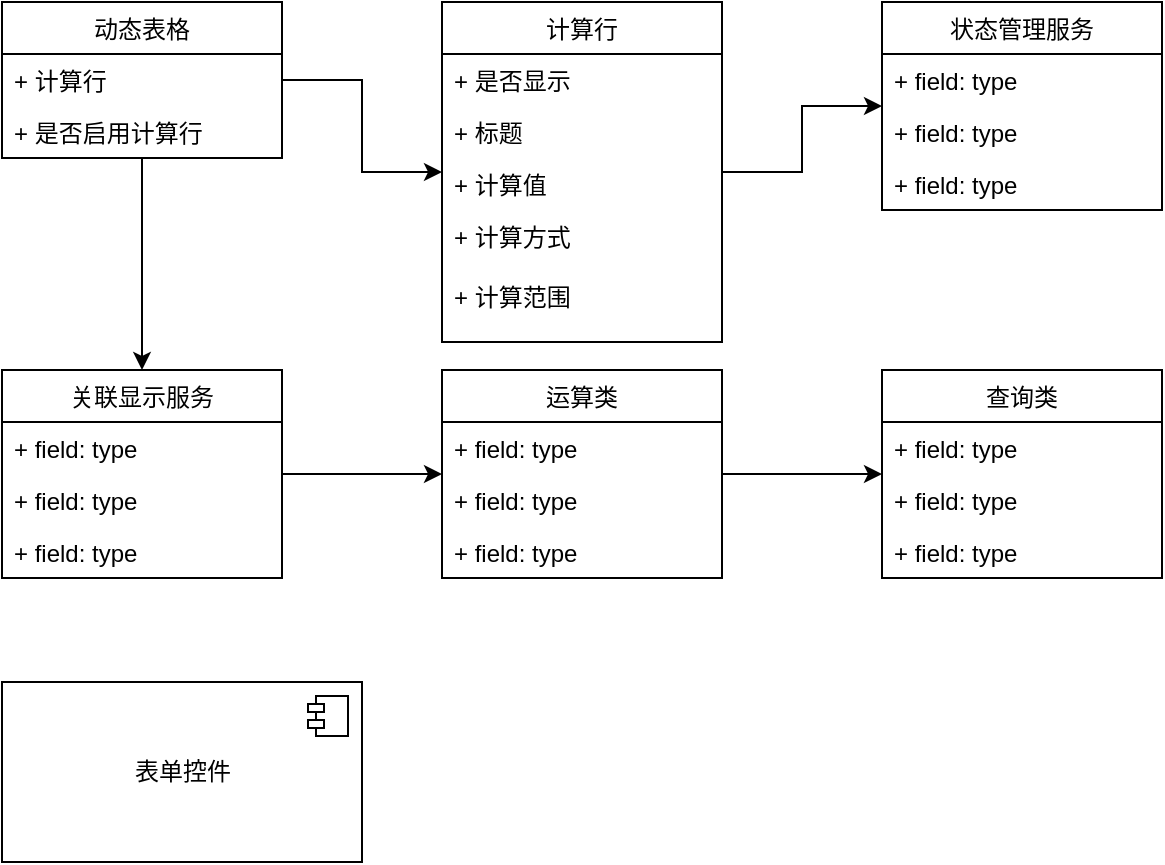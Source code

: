 <mxfile version="12.7.2" type="github">
  <diagram id="nONvpphCcl9Pdm24LxHD" name="Page-1">
    <mxGraphModel dx="1186" dy="565" grid="1" gridSize="10" guides="1" tooltips="1" connect="1" arrows="1" fold="1" page="1" pageScale="1" pageWidth="827" pageHeight="1169" math="0" shadow="0">
      <root>
        <mxCell id="0" />
        <mxCell id="1" parent="0" />
        <mxCell id="piX_HlZ3gfWGILaUutzR-9" value="" style="edgeStyle=orthogonalEdgeStyle;rounded=0;orthogonalLoop=1;jettySize=auto;html=1;" edge="1" parent="1" source="piX_HlZ3gfWGILaUutzR-1" target="piX_HlZ3gfWGILaUutzR-5">
          <mxGeometry relative="1" as="geometry" />
        </mxCell>
        <mxCell id="piX_HlZ3gfWGILaUutzR-19" value="" style="edgeStyle=orthogonalEdgeStyle;rounded=0;orthogonalLoop=1;jettySize=auto;html=1;" edge="1" parent="1" source="piX_HlZ3gfWGILaUutzR-1" target="piX_HlZ3gfWGILaUutzR-15">
          <mxGeometry relative="1" as="geometry" />
        </mxCell>
        <mxCell id="piX_HlZ3gfWGILaUutzR-1" value="动态表格" style="swimlane;fontStyle=0;childLayout=stackLayout;horizontal=1;startSize=26;fillColor=none;horizontalStack=0;resizeParent=1;resizeParentMax=0;resizeLast=0;collapsible=1;marginBottom=0;" vertex="1" parent="1">
          <mxGeometry x="180" y="180" width="140" height="78" as="geometry" />
        </mxCell>
        <mxCell id="piX_HlZ3gfWGILaUutzR-2" value="+ 计算行" style="text;strokeColor=none;fillColor=none;align=left;verticalAlign=top;spacingLeft=4;spacingRight=4;overflow=hidden;rotatable=0;points=[[0,0.5],[1,0.5]];portConstraint=eastwest;" vertex="1" parent="piX_HlZ3gfWGILaUutzR-1">
          <mxGeometry y="26" width="140" height="26" as="geometry" />
        </mxCell>
        <mxCell id="piX_HlZ3gfWGILaUutzR-3" value="+ 是否启用计算行" style="text;strokeColor=none;fillColor=none;align=left;verticalAlign=top;spacingLeft=4;spacingRight=4;overflow=hidden;rotatable=0;points=[[0,0.5],[1,0.5]];portConstraint=eastwest;" vertex="1" parent="piX_HlZ3gfWGILaUutzR-1">
          <mxGeometry y="52" width="140" height="26" as="geometry" />
        </mxCell>
        <mxCell id="piX_HlZ3gfWGILaUutzR-24" value="" style="edgeStyle=orthogonalEdgeStyle;rounded=0;orthogonalLoop=1;jettySize=auto;html=1;" edge="1" parent="1" source="piX_HlZ3gfWGILaUutzR-15" target="piX_HlZ3gfWGILaUutzR-20">
          <mxGeometry relative="1" as="geometry" />
        </mxCell>
        <mxCell id="piX_HlZ3gfWGILaUutzR-15" value="关联显示服务" style="swimlane;fontStyle=0;childLayout=stackLayout;horizontal=1;startSize=26;fillColor=none;horizontalStack=0;resizeParent=1;resizeParentMax=0;resizeLast=0;collapsible=1;marginBottom=0;" vertex="1" parent="1">
          <mxGeometry x="180" y="364" width="140" height="104" as="geometry" />
        </mxCell>
        <mxCell id="piX_HlZ3gfWGILaUutzR-16" value="+ field: type" style="text;strokeColor=none;fillColor=none;align=left;verticalAlign=top;spacingLeft=4;spacingRight=4;overflow=hidden;rotatable=0;points=[[0,0.5],[1,0.5]];portConstraint=eastwest;" vertex="1" parent="piX_HlZ3gfWGILaUutzR-15">
          <mxGeometry y="26" width="140" height="26" as="geometry" />
        </mxCell>
        <mxCell id="piX_HlZ3gfWGILaUutzR-17" value="+ field: type" style="text;strokeColor=none;fillColor=none;align=left;verticalAlign=top;spacingLeft=4;spacingRight=4;overflow=hidden;rotatable=0;points=[[0,0.5],[1,0.5]];portConstraint=eastwest;" vertex="1" parent="piX_HlZ3gfWGILaUutzR-15">
          <mxGeometry y="52" width="140" height="26" as="geometry" />
        </mxCell>
        <mxCell id="piX_HlZ3gfWGILaUutzR-18" value="+ field: type" style="text;strokeColor=none;fillColor=none;align=left;verticalAlign=top;spacingLeft=4;spacingRight=4;overflow=hidden;rotatable=0;points=[[0,0.5],[1,0.5]];portConstraint=eastwest;" vertex="1" parent="piX_HlZ3gfWGILaUutzR-15">
          <mxGeometry y="78" width="140" height="26" as="geometry" />
        </mxCell>
        <mxCell id="piX_HlZ3gfWGILaUutzR-29" value="" style="edgeStyle=orthogonalEdgeStyle;rounded=0;orthogonalLoop=1;jettySize=auto;html=1;" edge="1" parent="1" source="piX_HlZ3gfWGILaUutzR-20" target="piX_HlZ3gfWGILaUutzR-25">
          <mxGeometry relative="1" as="geometry" />
        </mxCell>
        <mxCell id="piX_HlZ3gfWGILaUutzR-20" value="运算类" style="swimlane;fontStyle=0;childLayout=stackLayout;horizontal=1;startSize=26;fillColor=none;horizontalStack=0;resizeParent=1;resizeParentMax=0;resizeLast=0;collapsible=1;marginBottom=0;" vertex="1" parent="1">
          <mxGeometry x="400" y="364" width="140" height="104" as="geometry" />
        </mxCell>
        <mxCell id="piX_HlZ3gfWGILaUutzR-21" value="+ field: type" style="text;strokeColor=none;fillColor=none;align=left;verticalAlign=top;spacingLeft=4;spacingRight=4;overflow=hidden;rotatable=0;points=[[0,0.5],[1,0.5]];portConstraint=eastwest;" vertex="1" parent="piX_HlZ3gfWGILaUutzR-20">
          <mxGeometry y="26" width="140" height="26" as="geometry" />
        </mxCell>
        <mxCell id="piX_HlZ3gfWGILaUutzR-22" value="+ field: type" style="text;strokeColor=none;fillColor=none;align=left;verticalAlign=top;spacingLeft=4;spacingRight=4;overflow=hidden;rotatable=0;points=[[0,0.5],[1,0.5]];portConstraint=eastwest;" vertex="1" parent="piX_HlZ3gfWGILaUutzR-20">
          <mxGeometry y="52" width="140" height="26" as="geometry" />
        </mxCell>
        <mxCell id="piX_HlZ3gfWGILaUutzR-23" value="+ field: type" style="text;strokeColor=none;fillColor=none;align=left;verticalAlign=top;spacingLeft=4;spacingRight=4;overflow=hidden;rotatable=0;points=[[0,0.5],[1,0.5]];portConstraint=eastwest;" vertex="1" parent="piX_HlZ3gfWGILaUutzR-20">
          <mxGeometry y="78" width="140" height="26" as="geometry" />
        </mxCell>
        <mxCell id="piX_HlZ3gfWGILaUutzR-25" value="查询类" style="swimlane;fontStyle=0;childLayout=stackLayout;horizontal=1;startSize=26;fillColor=none;horizontalStack=0;resizeParent=1;resizeParentMax=0;resizeLast=0;collapsible=1;marginBottom=0;" vertex="1" parent="1">
          <mxGeometry x="620" y="364" width="140" height="104" as="geometry" />
        </mxCell>
        <mxCell id="piX_HlZ3gfWGILaUutzR-26" value="+ field: type" style="text;strokeColor=none;fillColor=none;align=left;verticalAlign=top;spacingLeft=4;spacingRight=4;overflow=hidden;rotatable=0;points=[[0,0.5],[1,0.5]];portConstraint=eastwest;" vertex="1" parent="piX_HlZ3gfWGILaUutzR-25">
          <mxGeometry y="26" width="140" height="26" as="geometry" />
        </mxCell>
        <mxCell id="piX_HlZ3gfWGILaUutzR-27" value="+ field: type" style="text;strokeColor=none;fillColor=none;align=left;verticalAlign=top;spacingLeft=4;spacingRight=4;overflow=hidden;rotatable=0;points=[[0,0.5],[1,0.5]];portConstraint=eastwest;" vertex="1" parent="piX_HlZ3gfWGILaUutzR-25">
          <mxGeometry y="52" width="140" height="26" as="geometry" />
        </mxCell>
        <mxCell id="piX_HlZ3gfWGILaUutzR-28" value="+ field: type" style="text;strokeColor=none;fillColor=none;align=left;verticalAlign=top;spacingLeft=4;spacingRight=4;overflow=hidden;rotatable=0;points=[[0,0.5],[1,0.5]];portConstraint=eastwest;" vertex="1" parent="piX_HlZ3gfWGILaUutzR-25">
          <mxGeometry y="78" width="140" height="26" as="geometry" />
        </mxCell>
        <mxCell id="piX_HlZ3gfWGILaUutzR-14" value="" style="edgeStyle=orthogonalEdgeStyle;rounded=0;orthogonalLoop=1;jettySize=auto;html=1;" edge="1" parent="1" source="piX_HlZ3gfWGILaUutzR-5" target="piX_HlZ3gfWGILaUutzR-10">
          <mxGeometry relative="1" as="geometry" />
        </mxCell>
        <mxCell id="piX_HlZ3gfWGILaUutzR-5" value="计算行" style="swimlane;fontStyle=0;childLayout=stackLayout;horizontal=1;startSize=26;fillColor=none;horizontalStack=0;resizeParent=1;resizeParentMax=0;resizeLast=0;collapsible=1;marginBottom=0;" vertex="1" parent="1">
          <mxGeometry x="400" y="180" width="140" height="170" as="geometry" />
        </mxCell>
        <mxCell id="piX_HlZ3gfWGILaUutzR-6" value="+ 是否显示" style="text;strokeColor=none;fillColor=none;align=left;verticalAlign=top;spacingLeft=4;spacingRight=4;overflow=hidden;rotatable=0;points=[[0,0.5],[1,0.5]];portConstraint=eastwest;" vertex="1" parent="piX_HlZ3gfWGILaUutzR-5">
          <mxGeometry y="26" width="140" height="26" as="geometry" />
        </mxCell>
        <mxCell id="piX_HlZ3gfWGILaUutzR-7" value="+ 标题" style="text;strokeColor=none;fillColor=none;align=left;verticalAlign=top;spacingLeft=4;spacingRight=4;overflow=hidden;rotatable=0;points=[[0,0.5],[1,0.5]];portConstraint=eastwest;" vertex="1" parent="piX_HlZ3gfWGILaUutzR-5">
          <mxGeometry y="52" width="140" height="26" as="geometry" />
        </mxCell>
        <mxCell id="piX_HlZ3gfWGILaUutzR-8" value="+ 计算值" style="text;strokeColor=none;fillColor=none;align=left;verticalAlign=top;spacingLeft=4;spacingRight=4;overflow=hidden;rotatable=0;points=[[0,0.5],[1,0.5]];portConstraint=eastwest;" vertex="1" parent="piX_HlZ3gfWGILaUutzR-5">
          <mxGeometry y="78" width="140" height="92" as="geometry" />
        </mxCell>
        <mxCell id="piX_HlZ3gfWGILaUutzR-10" value="状态管理服务" style="swimlane;fontStyle=0;childLayout=stackLayout;horizontal=1;startSize=26;fillColor=none;horizontalStack=0;resizeParent=1;resizeParentMax=0;resizeLast=0;collapsible=1;marginBottom=0;" vertex="1" parent="1">
          <mxGeometry x="620" y="180" width="140" height="104" as="geometry" />
        </mxCell>
        <mxCell id="piX_HlZ3gfWGILaUutzR-11" value="+ field: type" style="text;strokeColor=none;fillColor=none;align=left;verticalAlign=top;spacingLeft=4;spacingRight=4;overflow=hidden;rotatable=0;points=[[0,0.5],[1,0.5]];portConstraint=eastwest;" vertex="1" parent="piX_HlZ3gfWGILaUutzR-10">
          <mxGeometry y="26" width="140" height="26" as="geometry" />
        </mxCell>
        <mxCell id="piX_HlZ3gfWGILaUutzR-12" value="+ field: type" style="text;strokeColor=none;fillColor=none;align=left;verticalAlign=top;spacingLeft=4;spacingRight=4;overflow=hidden;rotatable=0;points=[[0,0.5],[1,0.5]];portConstraint=eastwest;" vertex="1" parent="piX_HlZ3gfWGILaUutzR-10">
          <mxGeometry y="52" width="140" height="26" as="geometry" />
        </mxCell>
        <mxCell id="piX_HlZ3gfWGILaUutzR-13" value="+ field: type" style="text;strokeColor=none;fillColor=none;align=left;verticalAlign=top;spacingLeft=4;spacingRight=4;overflow=hidden;rotatable=0;points=[[0,0.5],[1,0.5]];portConstraint=eastwest;" vertex="1" parent="piX_HlZ3gfWGILaUutzR-10">
          <mxGeometry y="78" width="140" height="26" as="geometry" />
        </mxCell>
        <mxCell id="piX_HlZ3gfWGILaUutzR-30" value="表单控件" style="html=1;" vertex="1" parent="1">
          <mxGeometry x="180" y="520" width="180" height="90" as="geometry" />
        </mxCell>
        <mxCell id="piX_HlZ3gfWGILaUutzR-31" value="" style="shape=component;jettyWidth=8;jettyHeight=4;" vertex="1" parent="piX_HlZ3gfWGILaUutzR-30">
          <mxGeometry x="1" width="20" height="20" relative="1" as="geometry">
            <mxPoint x="-27" y="7" as="offset" />
          </mxGeometry>
        </mxCell>
        <mxCell id="piX_HlZ3gfWGILaUutzR-34" value="+ 计算方式" style="text;strokeColor=none;fillColor=none;align=left;verticalAlign=top;spacingLeft=4;spacingRight=4;overflow=hidden;rotatable=0;points=[[0,0.5],[1,0.5]];portConstraint=eastwest;" vertex="1" parent="1">
          <mxGeometry x="400" y="284" width="140" height="56" as="geometry" />
        </mxCell>
        <mxCell id="piX_HlZ3gfWGILaUutzR-35" value="+ 计算范围" style="text;strokeColor=none;fillColor=none;align=left;verticalAlign=top;spacingLeft=4;spacingRight=4;overflow=hidden;rotatable=0;points=[[0,0.5],[1,0.5]];portConstraint=eastwest;" vertex="1" parent="1">
          <mxGeometry x="400" y="314" width="140" height="26" as="geometry" />
        </mxCell>
      </root>
    </mxGraphModel>
  </diagram>
</mxfile>
